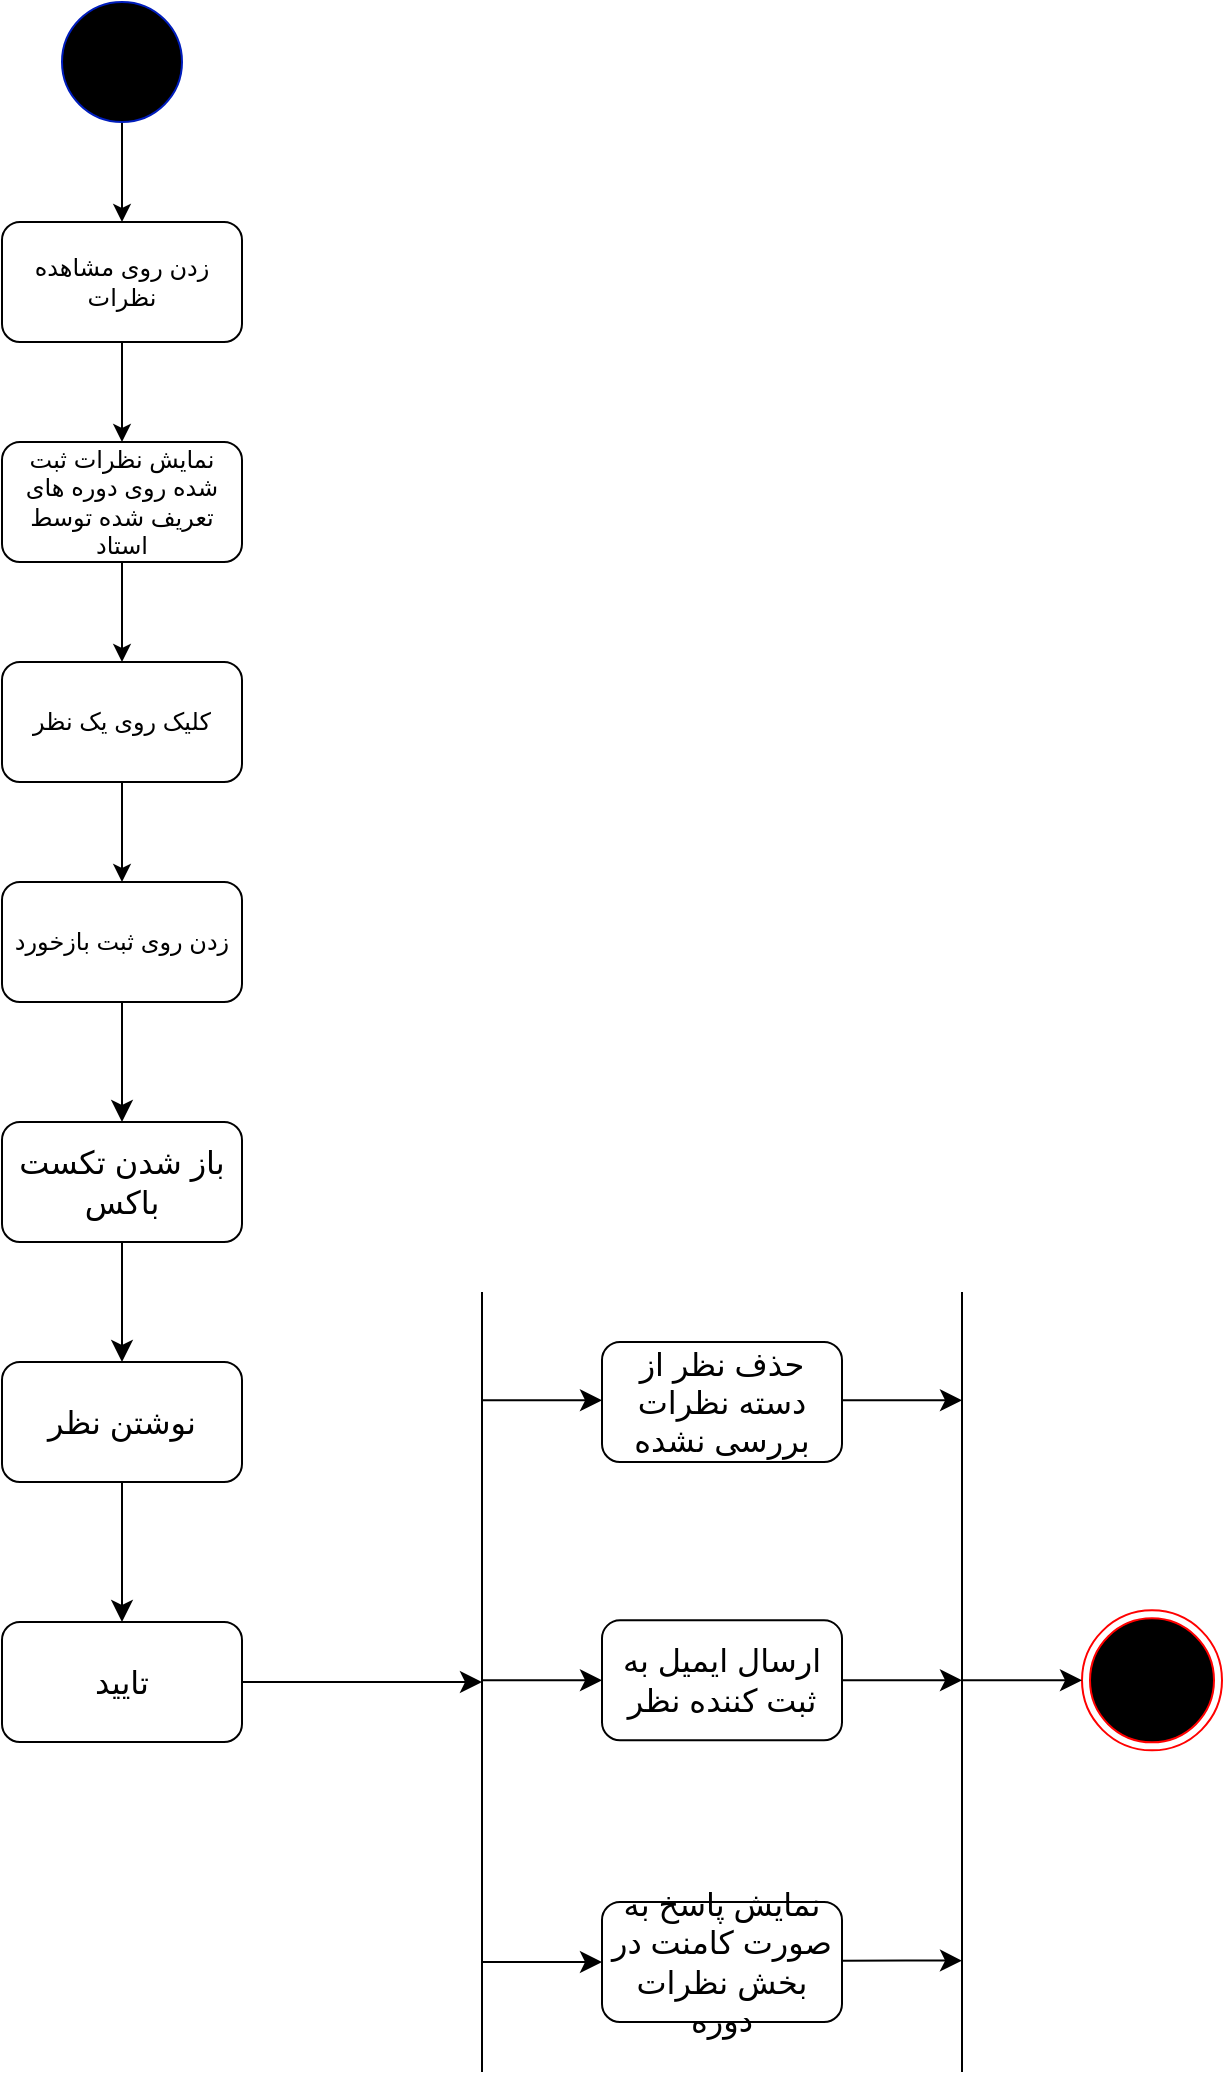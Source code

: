 <mxfile version="20.8.13" type="device"><diagram name="‫صفحه - 1‬" id="iUQr0jot-1xoFSQjj0HG"><mxGraphModel dx="655" dy="714" grid="1" gridSize="10" guides="1" tooltips="1" connect="1" arrows="1" fold="1" page="1" pageScale="1" pageWidth="827" pageHeight="1169" math="0" shadow="0"><root><mxCell id="0"/><mxCell id="1" parent="0"/><mxCell id="5er8-7vgDvddP4Zy3iix-23" value="" style="edgeStyle=orthogonalEdgeStyle;rounded=0;orthogonalLoop=1;jettySize=auto;html=1;" parent="1" source="5er8-7vgDvddP4Zy3iix-24" target="5er8-7vgDvddP4Zy3iix-27" edge="1"><mxGeometry relative="1" as="geometry"><mxPoint x="390" y="200" as="targetPoint"/></mxGeometry></mxCell><mxCell id="5er8-7vgDvddP4Zy3iix-24" value="" style="verticalLabelPosition=bottom;verticalAlign=top;html=1;shape=mxgraph.flowchart.on-page_reference;fillColor=#000000;fontColor=#ffffff;strokeColor=#001DBC;" parent="1" vertex="1"><mxGeometry x="360" y="60" width="60" height="60" as="geometry"/></mxCell><mxCell id="5er8-7vgDvddP4Zy3iix-25" value="" style="ellipse;html=1;shape=endState;fillColor=#000000;strokeColor=#ff0000;strokeWidth=1;fontSize=20;" parent="1" vertex="1"><mxGeometry x="870" y="864.17" width="70" height="70" as="geometry"/></mxCell><mxCell id="5er8-7vgDvddP4Zy3iix-26" value="" style="edgeStyle=orthogonalEdgeStyle;rounded=0;orthogonalLoop=1;jettySize=auto;html=1;" parent="1" source="5er8-7vgDvddP4Zy3iix-27" target="5er8-7vgDvddP4Zy3iix-29" edge="1"><mxGeometry relative="1" as="geometry"/></mxCell><mxCell id="5er8-7vgDvddP4Zy3iix-27" value="زدن روی مشاهده نظرات" style="rounded=1;whiteSpace=wrap;html=1;" parent="1" vertex="1"><mxGeometry x="330" y="170" width="120" height="60" as="geometry"/></mxCell><mxCell id="5er8-7vgDvddP4Zy3iix-28" value="" style="edgeStyle=orthogonalEdgeStyle;rounded=0;orthogonalLoop=1;jettySize=auto;html=1;" parent="1" source="5er8-7vgDvddP4Zy3iix-29" target="5er8-7vgDvddP4Zy3iix-32" edge="1"><mxGeometry relative="1" as="geometry"><mxPoint x="390" y="420" as="targetPoint"/></mxGeometry></mxCell><mxCell id="5er8-7vgDvddP4Zy3iix-29" value="نمایش نظرات ثبت شده روی دوره های تعریف شده توسط استاد" style="whiteSpace=wrap;html=1;rounded=1;" parent="1" vertex="1"><mxGeometry x="330" y="280" width="120" height="60" as="geometry"/></mxCell><mxCell id="5er8-7vgDvddP4Zy3iix-30" style="edgeStyle=none;curved=1;rounded=0;orthogonalLoop=1;jettySize=auto;html=1;exitX=1;exitY=0;exitDx=0;exitDy=0;fontSize=12;startSize=8;endSize=8;" parent="1" source="5er8-7vgDvddP4Zy3iix-25" target="5er8-7vgDvddP4Zy3iix-25" edge="1"><mxGeometry relative="1" as="geometry"/></mxCell><mxCell id="5er8-7vgDvddP4Zy3iix-31" value="" style="edgeStyle=orthogonalEdgeStyle;rounded=0;orthogonalLoop=1;jettySize=auto;html=1;" parent="1" source="5er8-7vgDvddP4Zy3iix-32" target="5er8-7vgDvddP4Zy3iix-34" edge="1"><mxGeometry relative="1" as="geometry"/></mxCell><mxCell id="5er8-7vgDvddP4Zy3iix-32" value="کلیک روی یک نظر" style="rounded=1;whiteSpace=wrap;html=1;" parent="1" vertex="1"><mxGeometry x="330" y="390" width="120" height="60" as="geometry"/></mxCell><mxCell id="5er8-7vgDvddP4Zy3iix-36" value="" style="edgeStyle=none;curved=1;rounded=0;orthogonalLoop=1;jettySize=auto;html=1;fontSize=12;startSize=8;endSize=8;" parent="1" source="5er8-7vgDvddP4Zy3iix-34" target="5er8-7vgDvddP4Zy3iix-35" edge="1"><mxGeometry relative="1" as="geometry"/></mxCell><mxCell id="5er8-7vgDvddP4Zy3iix-34" value="زدن روی ثبت بازخورد" style="whiteSpace=wrap;html=1;rounded=1;" parent="1" vertex="1"><mxGeometry x="330" y="500" width="120" height="60" as="geometry"/></mxCell><mxCell id="5er8-7vgDvddP4Zy3iix-38" value="" style="edgeStyle=none;curved=1;rounded=0;orthogonalLoop=1;jettySize=auto;html=1;fontSize=12;startSize=8;endSize=8;" parent="1" source="5er8-7vgDvddP4Zy3iix-35" target="5er8-7vgDvddP4Zy3iix-37" edge="1"><mxGeometry relative="1" as="geometry"/></mxCell><mxCell id="5er8-7vgDvddP4Zy3iix-35" value="باز شدن تکست باکس" style="whiteSpace=wrap;html=1;rounded=1;fontSize=16;" parent="1" vertex="1"><mxGeometry x="330" y="620" width="120" height="60" as="geometry"/></mxCell><mxCell id="5er8-7vgDvddP4Zy3iix-40" value="" style="edgeStyle=none;curved=1;rounded=0;orthogonalLoop=1;jettySize=auto;html=1;fontSize=12;startSize=8;endSize=8;" parent="1" source="5er8-7vgDvddP4Zy3iix-37" target="5er8-7vgDvddP4Zy3iix-39" edge="1"><mxGeometry relative="1" as="geometry"/></mxCell><mxCell id="5er8-7vgDvddP4Zy3iix-37" value="نوشتن نظر" style="whiteSpace=wrap;html=1;fontSize=16;rounded=1;" parent="1" vertex="1"><mxGeometry x="330" y="740" width="120" height="60" as="geometry"/></mxCell><mxCell id="5er8-7vgDvddP4Zy3iix-47" style="edgeStyle=none;curved=1;rounded=0;orthogonalLoop=1;jettySize=auto;html=1;exitX=1;exitY=0.5;exitDx=0;exitDy=0;fontSize=12;startSize=8;endSize=8;" parent="1" source="5er8-7vgDvddP4Zy3iix-39" edge="1"><mxGeometry relative="1" as="geometry"><mxPoint x="570" y="900" as="targetPoint"/></mxGeometry></mxCell><mxCell id="5er8-7vgDvddP4Zy3iix-39" value="تایید" style="whiteSpace=wrap;html=1;fontSize=16;rounded=1;" parent="1" vertex="1"><mxGeometry x="330" y="870" width="120" height="60" as="geometry"/></mxCell><mxCell id="5er8-7vgDvddP4Zy3iix-45" value="حذف نظر از دسته نظرات بررسی نشده" style="whiteSpace=wrap;html=1;fontSize=16;rounded=1;" parent="1" vertex="1"><mxGeometry x="630" y="730" width="120" height="60" as="geometry"/></mxCell><mxCell id="5er8-7vgDvddP4Zy3iix-46" value="" style="endArrow=none;html=1;rounded=0;fontSize=12;startSize=8;endSize=8;curved=1;" parent="1" edge="1"><mxGeometry width="50" height="50" relative="1" as="geometry"><mxPoint x="570" y="1095" as="sourcePoint"/><mxPoint x="570" y="705" as="targetPoint"/></mxGeometry></mxCell><mxCell id="5er8-7vgDvddP4Zy3iix-48" style="edgeStyle=none;curved=1;rounded=0;orthogonalLoop=1;jettySize=auto;html=1;exitX=1;exitY=0.5;exitDx=0;exitDy=0;fontSize=12;startSize=8;endSize=8;" parent="1" target="5er8-7vgDvddP4Zy3iix-51" edge="1"><mxGeometry relative="1" as="geometry"><mxPoint x="690" y="899.17" as="targetPoint"/><mxPoint x="570" y="899.17" as="sourcePoint"/></mxGeometry></mxCell><mxCell id="5er8-7vgDvddP4Zy3iix-49" style="edgeStyle=none;curved=1;rounded=0;orthogonalLoop=1;jettySize=auto;html=1;exitX=1;exitY=0.5;exitDx=0;exitDy=0;fontSize=12;startSize=8;endSize=8;" parent="1" target="5er8-7vgDvddP4Zy3iix-53" edge="1"><mxGeometry relative="1" as="geometry"><mxPoint x="690" y="1040" as="targetPoint"/><mxPoint x="570" y="1040" as="sourcePoint"/></mxGeometry></mxCell><mxCell id="5er8-7vgDvddP4Zy3iix-51" value="ارسال ایمیل به ثبت کننده نظر" style="rounded=1;whiteSpace=wrap;html=1;fontSize=16;" parent="1" vertex="1"><mxGeometry x="630" y="869.17" width="120" height="60" as="geometry"/></mxCell><mxCell id="5er8-7vgDvddP4Zy3iix-53" value="نمایش پاسخ به صورت کامنت در بخش نظرات دوره" style="rounded=1;whiteSpace=wrap;html=1;fontSize=16;" parent="1" vertex="1"><mxGeometry x="630" y="1010" width="120" height="60" as="geometry"/></mxCell><mxCell id="5er8-7vgDvddP4Zy3iix-54" style="edgeStyle=none;curved=1;rounded=0;orthogonalLoop=1;jettySize=auto;html=1;exitX=1;exitY=0.5;exitDx=0;exitDy=0;fontSize=12;startSize=8;endSize=8;" parent="1" edge="1"><mxGeometry relative="1" as="geometry"><mxPoint x="630" y="759.17" as="targetPoint"/><mxPoint x="570" y="759.17" as="sourcePoint"/></mxGeometry></mxCell><mxCell id="5er8-7vgDvddP4Zy3iix-55" value="" style="endArrow=none;html=1;rounded=0;fontSize=12;startSize=8;endSize=8;curved=1;" parent="1" edge="1"><mxGeometry width="50" height="50" relative="1" as="geometry"><mxPoint x="810" y="1095" as="sourcePoint"/><mxPoint x="810" y="705" as="targetPoint"/></mxGeometry></mxCell><mxCell id="5er8-7vgDvddP4Zy3iix-56" style="edgeStyle=none;curved=1;rounded=0;orthogonalLoop=1;jettySize=auto;html=1;exitX=1;exitY=0.5;exitDx=0;exitDy=0;fontSize=12;startSize=8;endSize=8;" parent="1" edge="1"><mxGeometry relative="1" as="geometry"><mxPoint x="810" y="899.17" as="targetPoint"/><mxPoint x="750" y="899.17" as="sourcePoint"/></mxGeometry></mxCell><mxCell id="5er8-7vgDvddP4Zy3iix-57" style="edgeStyle=none;curved=1;rounded=0;orthogonalLoop=1;jettySize=auto;html=1;exitX=1;exitY=0.5;exitDx=0;exitDy=0;fontSize=12;startSize=8;endSize=8;" parent="1" edge="1"><mxGeometry relative="1" as="geometry"><mxPoint x="810" y="759.17" as="targetPoint"/><mxPoint x="750" y="759.17" as="sourcePoint"/></mxGeometry></mxCell><mxCell id="5er8-7vgDvddP4Zy3iix-58" style="edgeStyle=none;curved=1;rounded=0;orthogonalLoop=1;jettySize=auto;html=1;exitX=1;exitY=0.5;exitDx=0;exitDy=0;fontSize=12;startSize=8;endSize=8;" parent="1" edge="1"><mxGeometry relative="1" as="geometry"><mxPoint x="810" y="1039.34" as="targetPoint"/><mxPoint x="750" y="1039.34" as="sourcePoint"/><Array as="points"><mxPoint x="780" y="1039.17"/></Array></mxGeometry></mxCell><mxCell id="5er8-7vgDvddP4Zy3iix-59" style="edgeStyle=none;curved=1;rounded=0;orthogonalLoop=1;jettySize=auto;html=1;exitX=1;exitY=0.5;exitDx=0;exitDy=0;fontSize=12;startSize=8;endSize=8;" parent="1" edge="1"><mxGeometry relative="1" as="geometry"><mxPoint x="870" y="899.17" as="targetPoint"/><mxPoint x="810" y="899.17" as="sourcePoint"/></mxGeometry></mxCell></root></mxGraphModel></diagram></mxfile>